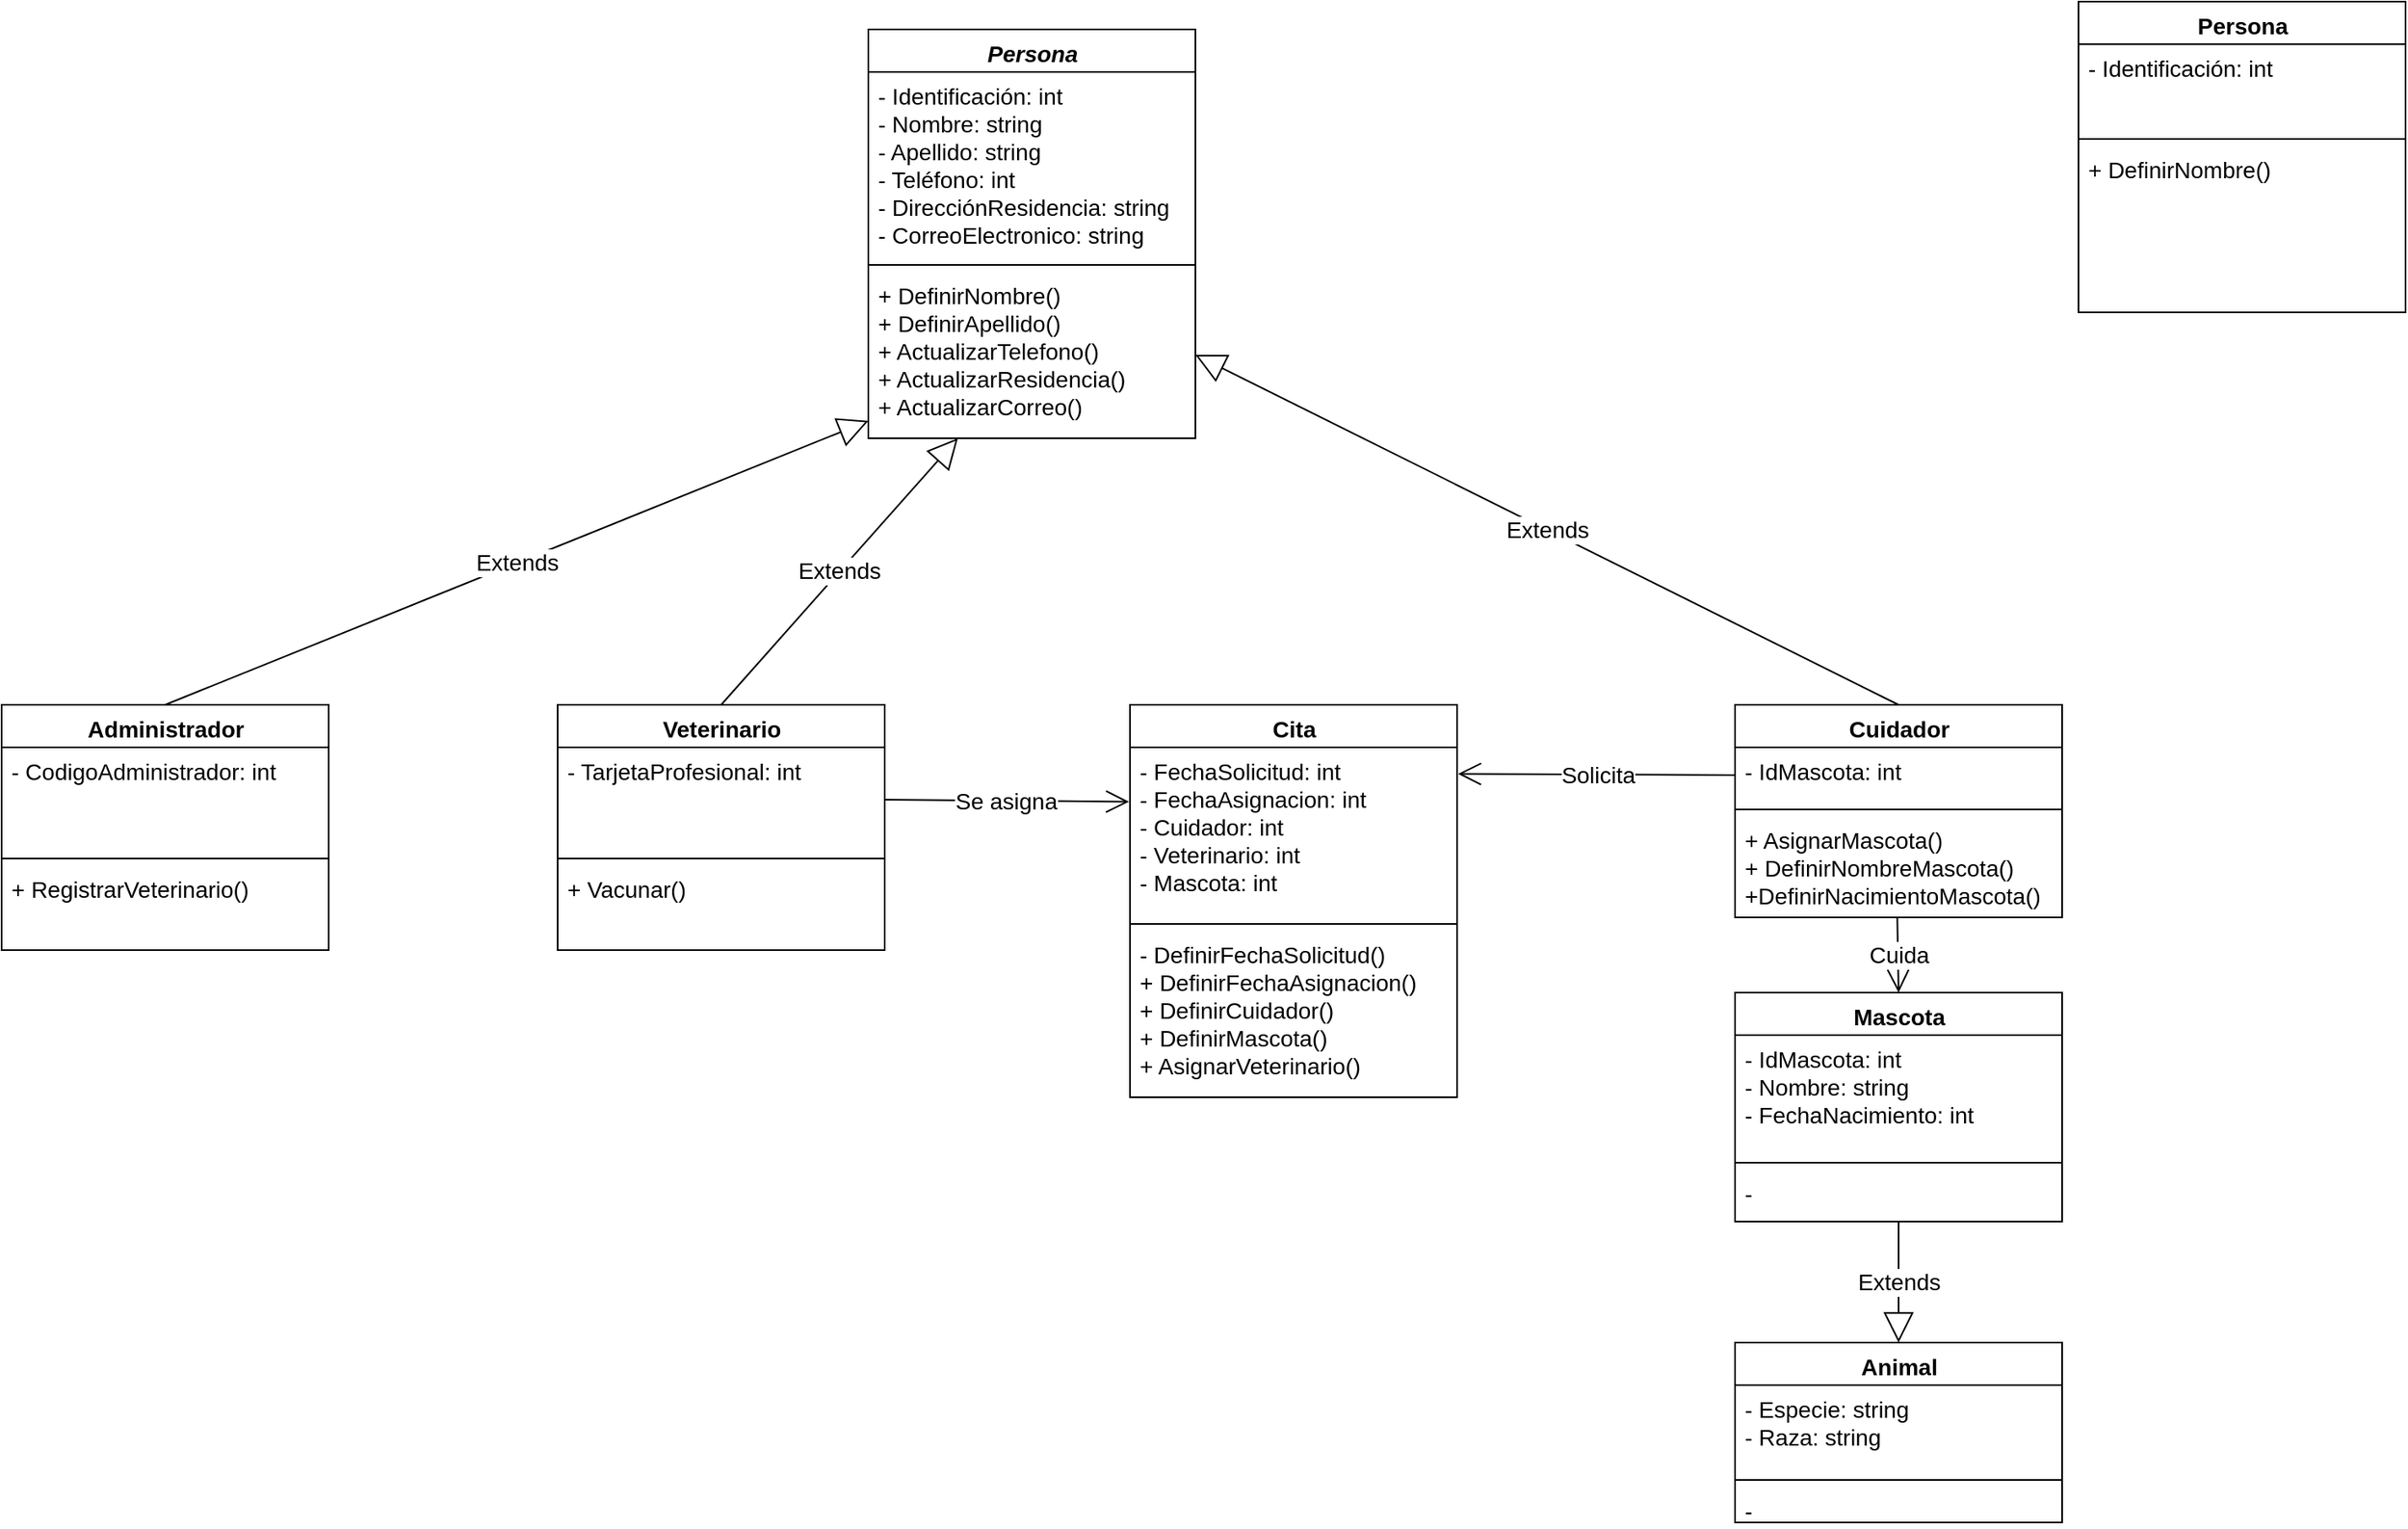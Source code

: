 <mxfile version="15.2.9" type="github" pages="3">
  <diagram id="C5RBs43oDa-KdzZeNtuy" name="Diagrama de clases">
    <mxGraphModel dx="1774" dy="1818" grid="1" gridSize="10" guides="1" tooltips="1" connect="1" arrows="1" fold="1" page="1" pageScale="1" pageWidth="1169" pageHeight="827" math="0" shadow="0">
      <root>
        <mxCell id="WIyWlLk6GJQsqaUBKTNV-0" />
        <mxCell id="WIyWlLk6GJQsqaUBKTNV-1" parent="WIyWlLk6GJQsqaUBKTNV-0" />
        <mxCell id="-j1Tto38x53j7O7jgbnA-3" value="&lt;i&gt;Persona&lt;/i&gt;" style="swimlane;fontStyle=1;align=center;verticalAlign=top;childLayout=stackLayout;horizontal=1;startSize=26;horizontalStack=0;resizeParent=1;resizeParentMax=0;resizeLast=0;collapsible=1;marginBottom=0;fontSize=14;html=1;" vertex="1" parent="WIyWlLk6GJQsqaUBKTNV-1">
          <mxGeometry x="620" y="-413" width="200" height="250" as="geometry" />
        </mxCell>
        <mxCell id="-j1Tto38x53j7O7jgbnA-4" value="- Identificación: int&#xa;- Nombre: string&#xa;- Apellido: string&#xa;- Teléfono: int&#xa;- DirecciónResidencia: string&#xa;- CorreoElectronico: string&#xa;" style="text;strokeColor=none;fillColor=none;align=left;verticalAlign=top;spacingLeft=4;spacingRight=4;overflow=hidden;rotatable=0;points=[[0,0.5],[1,0.5]];portConstraint=eastwest;fontSize=14;" vertex="1" parent="-j1Tto38x53j7O7jgbnA-3">
          <mxGeometry y="26" width="200" height="114" as="geometry" />
        </mxCell>
        <mxCell id="-j1Tto38x53j7O7jgbnA-5" value="" style="line;strokeWidth=1;fillColor=none;align=left;verticalAlign=middle;spacingTop=-1;spacingLeft=3;spacingRight=3;rotatable=0;labelPosition=right;points=[];portConstraint=eastwest;" vertex="1" parent="-j1Tto38x53j7O7jgbnA-3">
          <mxGeometry y="140" width="200" height="8" as="geometry" />
        </mxCell>
        <mxCell id="-j1Tto38x53j7O7jgbnA-6" value="+ DefinirNombre()&#xa;+ DefinirApellido()&#xa;+ ActualizarTelefono()&#xa;+ ActualizarResidencia()&#xa;+ ActualizarCorreo()" style="text;strokeColor=none;fillColor=none;align=left;verticalAlign=top;spacingLeft=4;spacingRight=4;overflow=hidden;rotatable=0;points=[[0,0.5],[1,0.5]];portConstraint=eastwest;fontSize=14;" vertex="1" parent="-j1Tto38x53j7O7jgbnA-3">
          <mxGeometry y="148" width="200" height="102" as="geometry" />
        </mxCell>
        <mxCell id="-j1Tto38x53j7O7jgbnA-7" value="Extends" style="endArrow=block;endSize=16;endFill=0;html=1;fontSize=14;exitX=0.5;exitY=0;exitDx=0;exitDy=0;" edge="1" parent="WIyWlLk6GJQsqaUBKTNV-1" source="-j1Tto38x53j7O7jgbnA-17" target="-j1Tto38x53j7O7jgbnA-6">
          <mxGeometry width="160" relative="1" as="geometry">
            <mxPoint x="145" y="60" as="sourcePoint" />
            <mxPoint x="250" y="-40" as="targetPoint" />
          </mxGeometry>
        </mxCell>
        <mxCell id="-j1Tto38x53j7O7jgbnA-8" value="Extends" style="endArrow=block;endSize=16;endFill=0;html=1;fontSize=14;exitX=0.5;exitY=0;exitDx=0;exitDy=0;" edge="1" parent="WIyWlLk6GJQsqaUBKTNV-1" source="-j1Tto38x53j7O7jgbnA-22" target="-j1Tto38x53j7O7jgbnA-6">
          <mxGeometry width="160" relative="1" as="geometry">
            <mxPoint x="489" y="60" as="sourcePoint" />
            <mxPoint x="290" y="-40" as="targetPoint" />
          </mxGeometry>
        </mxCell>
        <mxCell id="-j1Tto38x53j7O7jgbnA-13" value="Cita" style="swimlane;fontStyle=1;align=center;verticalAlign=top;childLayout=stackLayout;horizontal=1;startSize=26;horizontalStack=0;resizeParent=1;resizeParentMax=0;resizeLast=0;collapsible=1;marginBottom=0;fontSize=14;html=1;" vertex="1" parent="WIyWlLk6GJQsqaUBKTNV-1">
          <mxGeometry x="780" width="200" height="240" as="geometry" />
        </mxCell>
        <mxCell id="-j1Tto38x53j7O7jgbnA-14" value="- FechaSolicitud: int&#xa;- FechaAsignacion: int&#xa;- Cuidador: int&#xa;- Veterinario: int&#xa;- Mascota: int" style="text;strokeColor=none;fillColor=none;align=left;verticalAlign=top;spacingLeft=4;spacingRight=4;overflow=hidden;rotatable=0;points=[[0,0.5],[1,0.5]];portConstraint=eastwest;fontSize=14;" vertex="1" parent="-j1Tto38x53j7O7jgbnA-13">
          <mxGeometry y="26" width="200" height="104" as="geometry" />
        </mxCell>
        <mxCell id="-j1Tto38x53j7O7jgbnA-15" value="" style="line;strokeWidth=1;fillColor=none;align=left;verticalAlign=middle;spacingTop=-1;spacingLeft=3;spacingRight=3;rotatable=0;labelPosition=right;points=[];portConstraint=eastwest;" vertex="1" parent="-j1Tto38x53j7O7jgbnA-13">
          <mxGeometry y="130" width="200" height="8" as="geometry" />
        </mxCell>
        <mxCell id="-j1Tto38x53j7O7jgbnA-16" value="- DefinirFechaSolicitud()&#xa;+ DefinirFechaAsignacion()&#xa;+ DefinirCuidador()&#xa;+ DefinirMascota()&#xa;+ AsignarVeterinario()&#xa;" style="text;strokeColor=none;fillColor=none;align=left;verticalAlign=top;spacingLeft=4;spacingRight=4;overflow=hidden;rotatable=0;points=[[0,0.5],[1,0.5]];portConstraint=eastwest;fontSize=14;" vertex="1" parent="-j1Tto38x53j7O7jgbnA-13">
          <mxGeometry y="138" width="200" height="102" as="geometry" />
        </mxCell>
        <mxCell id="-j1Tto38x53j7O7jgbnA-17" value="Administrador" style="swimlane;fontStyle=1;align=center;verticalAlign=top;childLayout=stackLayout;horizontal=1;startSize=26;horizontalStack=0;resizeParent=1;resizeParentMax=0;resizeLast=0;collapsible=1;marginBottom=0;fontSize=14;html=1;" vertex="1" parent="WIyWlLk6GJQsqaUBKTNV-1">
          <mxGeometry x="90" width="200" height="150" as="geometry" />
        </mxCell>
        <mxCell id="-j1Tto38x53j7O7jgbnA-18" value="- CodigoAdministrador: int" style="text;strokeColor=none;fillColor=none;align=left;verticalAlign=top;spacingLeft=4;spacingRight=4;overflow=hidden;rotatable=0;points=[[0,0.5],[1,0.5]];portConstraint=eastwest;fontSize=14;" vertex="1" parent="-j1Tto38x53j7O7jgbnA-17">
          <mxGeometry y="26" width="200" height="64" as="geometry" />
        </mxCell>
        <mxCell id="-j1Tto38x53j7O7jgbnA-19" value="" style="line;strokeWidth=1;fillColor=none;align=left;verticalAlign=middle;spacingTop=-1;spacingLeft=3;spacingRight=3;rotatable=0;labelPosition=right;points=[];portConstraint=eastwest;" vertex="1" parent="-j1Tto38x53j7O7jgbnA-17">
          <mxGeometry y="90" width="200" height="8" as="geometry" />
        </mxCell>
        <mxCell id="-j1Tto38x53j7O7jgbnA-20" value="+ RegistrarVeterinario()" style="text;strokeColor=none;fillColor=none;align=left;verticalAlign=top;spacingLeft=4;spacingRight=4;overflow=hidden;rotatable=0;points=[[0,0.5],[1,0.5]];portConstraint=eastwest;fontSize=14;" vertex="1" parent="-j1Tto38x53j7O7jgbnA-17">
          <mxGeometry y="98" width="200" height="52" as="geometry" />
        </mxCell>
        <mxCell id="-j1Tto38x53j7O7jgbnA-22" value="Veterinario" style="swimlane;fontStyle=1;align=center;verticalAlign=top;childLayout=stackLayout;horizontal=1;startSize=26;horizontalStack=0;resizeParent=1;resizeParentMax=0;resizeLast=0;collapsible=1;marginBottom=0;fontSize=14;html=1;" vertex="1" parent="WIyWlLk6GJQsqaUBKTNV-1">
          <mxGeometry x="430" width="200" height="150" as="geometry" />
        </mxCell>
        <mxCell id="-j1Tto38x53j7O7jgbnA-23" value="- TarjetaProfesional: int" style="text;strokeColor=none;fillColor=none;align=left;verticalAlign=top;spacingLeft=4;spacingRight=4;overflow=hidden;rotatable=0;points=[[0,0.5],[1,0.5]];portConstraint=eastwest;fontSize=14;" vertex="1" parent="-j1Tto38x53j7O7jgbnA-22">
          <mxGeometry y="26" width="200" height="64" as="geometry" />
        </mxCell>
        <mxCell id="-j1Tto38x53j7O7jgbnA-24" value="" style="line;strokeWidth=1;fillColor=none;align=left;verticalAlign=middle;spacingTop=-1;spacingLeft=3;spacingRight=3;rotatable=0;labelPosition=right;points=[];portConstraint=eastwest;" vertex="1" parent="-j1Tto38x53j7O7jgbnA-22">
          <mxGeometry y="90" width="200" height="8" as="geometry" />
        </mxCell>
        <mxCell id="-j1Tto38x53j7O7jgbnA-25" value="+ Vacunar()&#xa;" style="text;strokeColor=none;fillColor=none;align=left;verticalAlign=top;spacingLeft=4;spacingRight=4;overflow=hidden;rotatable=0;points=[[0,0.5],[1,0.5]];portConstraint=eastwest;fontSize=14;" vertex="1" parent="-j1Tto38x53j7O7jgbnA-22">
          <mxGeometry y="98" width="200" height="52" as="geometry" />
        </mxCell>
        <mxCell id="-j1Tto38x53j7O7jgbnA-26" value="Persona" style="swimlane;fontStyle=1;align=center;verticalAlign=top;childLayout=stackLayout;horizontal=1;startSize=26;horizontalStack=0;resizeParent=1;resizeParentMax=0;resizeLast=0;collapsible=1;marginBottom=0;fontSize=14;html=1;" vertex="1" parent="WIyWlLk6GJQsqaUBKTNV-1">
          <mxGeometry x="1360" y="-430" width="200" height="190" as="geometry" />
        </mxCell>
        <mxCell id="-j1Tto38x53j7O7jgbnA-27" value="- Identificación: int&#xa;" style="text;strokeColor=none;fillColor=none;align=left;verticalAlign=top;spacingLeft=4;spacingRight=4;overflow=hidden;rotatable=0;points=[[0,0.5],[1,0.5]];portConstraint=eastwest;fontSize=14;" vertex="1" parent="-j1Tto38x53j7O7jgbnA-26">
          <mxGeometry y="26" width="200" height="54" as="geometry" />
        </mxCell>
        <mxCell id="-j1Tto38x53j7O7jgbnA-28" value="" style="line;strokeWidth=1;fillColor=none;align=left;verticalAlign=middle;spacingTop=-1;spacingLeft=3;spacingRight=3;rotatable=0;labelPosition=right;points=[];portConstraint=eastwest;" vertex="1" parent="-j1Tto38x53j7O7jgbnA-26">
          <mxGeometry y="80" width="200" height="8" as="geometry" />
        </mxCell>
        <mxCell id="-j1Tto38x53j7O7jgbnA-29" value="+ DefinirNombre()&#xa;" style="text;strokeColor=none;fillColor=none;align=left;verticalAlign=top;spacingLeft=4;spacingRight=4;overflow=hidden;rotatable=0;points=[[0,0.5],[1,0.5]];portConstraint=eastwest;fontSize=14;" vertex="1" parent="-j1Tto38x53j7O7jgbnA-26">
          <mxGeometry y="88" width="200" height="102" as="geometry" />
        </mxCell>
        <mxCell id="-j1Tto38x53j7O7jgbnA-30" value="Cuidador" style="swimlane;fontStyle=1;align=center;verticalAlign=top;childLayout=stackLayout;horizontal=1;startSize=26;horizontalStack=0;resizeParent=1;resizeParentMax=0;resizeLast=0;collapsible=1;marginBottom=0;fontSize=14;html=1;" vertex="1" parent="WIyWlLk6GJQsqaUBKTNV-1">
          <mxGeometry x="1150" width="200" height="130" as="geometry" />
        </mxCell>
        <mxCell id="-j1Tto38x53j7O7jgbnA-31" value="- IdMascota: int" style="text;strokeColor=none;fillColor=none;align=left;verticalAlign=top;spacingLeft=4;spacingRight=4;overflow=hidden;rotatable=0;points=[[0,0.5],[1,0.5]];portConstraint=eastwest;fontSize=14;" vertex="1" parent="-j1Tto38x53j7O7jgbnA-30">
          <mxGeometry y="26" width="200" height="34" as="geometry" />
        </mxCell>
        <mxCell id="-j1Tto38x53j7O7jgbnA-32" value="" style="line;strokeWidth=1;fillColor=none;align=left;verticalAlign=middle;spacingTop=-1;spacingLeft=3;spacingRight=3;rotatable=0;labelPosition=right;points=[];portConstraint=eastwest;" vertex="1" parent="-j1Tto38x53j7O7jgbnA-30">
          <mxGeometry y="60" width="200" height="8" as="geometry" />
        </mxCell>
        <mxCell id="-j1Tto38x53j7O7jgbnA-33" value="+ AsignarMascota()&#xa;+ DefinirNombreMascota()&#xa;+DefinirNacimientoMascota()" style="text;strokeColor=none;fillColor=none;align=left;verticalAlign=top;spacingLeft=4;spacingRight=4;overflow=hidden;rotatable=0;points=[[0,0.5],[1,0.5]];portConstraint=eastwest;fontSize=14;" vertex="1" parent="-j1Tto38x53j7O7jgbnA-30">
          <mxGeometry y="68" width="200" height="62" as="geometry" />
        </mxCell>
        <mxCell id="-j1Tto38x53j7O7jgbnA-34" value="Mascota" style="swimlane;fontStyle=1;align=center;verticalAlign=top;childLayout=stackLayout;horizontal=1;startSize=26;horizontalStack=0;resizeParent=1;resizeParentMax=0;resizeLast=0;collapsible=1;marginBottom=0;fontSize=14;html=1;" vertex="1" parent="WIyWlLk6GJQsqaUBKTNV-1">
          <mxGeometry x="1150" y="176" width="200" height="140" as="geometry" />
        </mxCell>
        <mxCell id="-j1Tto38x53j7O7jgbnA-35" value="- IdMascota: int&#xa;- Nombre: string&#xa;- FechaNacimiento: int" style="text;strokeColor=none;fillColor=none;align=left;verticalAlign=top;spacingLeft=4;spacingRight=4;overflow=hidden;rotatable=0;points=[[0,0.5],[1,0.5]];portConstraint=eastwest;fontSize=14;" vertex="1" parent="-j1Tto38x53j7O7jgbnA-34">
          <mxGeometry y="26" width="200" height="74" as="geometry" />
        </mxCell>
        <mxCell id="-j1Tto38x53j7O7jgbnA-36" value="" style="line;strokeWidth=1;fillColor=none;align=left;verticalAlign=middle;spacingTop=-1;spacingLeft=3;spacingRight=3;rotatable=0;labelPosition=right;points=[];portConstraint=eastwest;" vertex="1" parent="-j1Tto38x53j7O7jgbnA-34">
          <mxGeometry y="100" width="200" height="8" as="geometry" />
        </mxCell>
        <mxCell id="-j1Tto38x53j7O7jgbnA-37" value="-" style="text;strokeColor=none;fillColor=none;align=left;verticalAlign=top;spacingLeft=4;spacingRight=4;overflow=hidden;rotatable=0;points=[[0,0.5],[1,0.5]];portConstraint=eastwest;fontSize=14;" vertex="1" parent="-j1Tto38x53j7O7jgbnA-34">
          <mxGeometry y="108" width="200" height="32" as="geometry" />
        </mxCell>
        <mxCell id="-j1Tto38x53j7O7jgbnA-38" value="Animal" style="swimlane;fontStyle=1;align=center;verticalAlign=top;childLayout=stackLayout;horizontal=1;startSize=26;horizontalStack=0;resizeParent=1;resizeParentMax=0;resizeLast=0;collapsible=1;marginBottom=0;fontSize=14;html=1;" vertex="1" parent="WIyWlLk6GJQsqaUBKTNV-1">
          <mxGeometry x="1150" y="390" width="200" height="110" as="geometry" />
        </mxCell>
        <mxCell id="-j1Tto38x53j7O7jgbnA-39" value="- Especie: string&#xa;- Raza: string" style="text;strokeColor=none;fillColor=none;align=left;verticalAlign=top;spacingLeft=4;spacingRight=4;overflow=hidden;rotatable=0;points=[[0,0.5],[1,0.5]];portConstraint=eastwest;fontSize=14;" vertex="1" parent="-j1Tto38x53j7O7jgbnA-38">
          <mxGeometry y="26" width="200" height="54" as="geometry" />
        </mxCell>
        <mxCell id="-j1Tto38x53j7O7jgbnA-40" value="" style="line;strokeWidth=1;fillColor=none;align=left;verticalAlign=middle;spacingTop=-1;spacingLeft=3;spacingRight=3;rotatable=0;labelPosition=right;points=[];portConstraint=eastwest;" vertex="1" parent="-j1Tto38x53j7O7jgbnA-38">
          <mxGeometry y="80" width="200" height="8" as="geometry" />
        </mxCell>
        <mxCell id="-j1Tto38x53j7O7jgbnA-41" value="-" style="text;strokeColor=none;fillColor=none;align=left;verticalAlign=top;spacingLeft=4;spacingRight=4;overflow=hidden;rotatable=0;points=[[0,0.5],[1,0.5]];portConstraint=eastwest;fontSize=14;" vertex="1" parent="-j1Tto38x53j7O7jgbnA-38">
          <mxGeometry y="88" width="200" height="22" as="geometry" />
        </mxCell>
        <mxCell id="-j1Tto38x53j7O7jgbnA-42" value="Extends" style="endArrow=block;endSize=16;endFill=0;html=1;fontSize=14;entryX=0.5;entryY=0;entryDx=0;entryDy=0;" edge="1" parent="WIyWlLk6GJQsqaUBKTNV-1" source="-j1Tto38x53j7O7jgbnA-37" target="-j1Tto38x53j7O7jgbnA-38">
          <mxGeometry width="160" relative="1" as="geometry">
            <mxPoint x="745" y="-20" as="sourcePoint" />
            <mxPoint x="585" y="-90" as="targetPoint" />
          </mxGeometry>
        </mxCell>
        <mxCell id="-j1Tto38x53j7O7jgbnA-43" value="Solicita" style="endArrow=open;endFill=1;endSize=12;html=1;fontSize=14;entryX=1.003;entryY=0.156;entryDx=0;entryDy=0;exitX=0;exitY=0.5;exitDx=0;exitDy=0;entryPerimeter=0;" edge="1" parent="WIyWlLk6GJQsqaUBKTNV-1" source="-j1Tto38x53j7O7jgbnA-31" target="-j1Tto38x53j7O7jgbnA-14">
          <mxGeometry width="160" relative="1" as="geometry">
            <mxPoint x="710" y="240" as="sourcePoint" />
            <mxPoint x="870" y="240" as="targetPoint" />
          </mxGeometry>
        </mxCell>
        <mxCell id="-j1Tto38x53j7O7jgbnA-44" value="Cuida" style="endArrow=open;endFill=1;endSize=12;html=1;fontSize=14;entryX=0.5;entryY=0;entryDx=0;entryDy=0;exitX=0.496;exitY=1.004;exitDx=0;exitDy=0;exitPerimeter=0;" edge="1" parent="WIyWlLk6GJQsqaUBKTNV-1" source="-j1Tto38x53j7O7jgbnA-33" target="-j1Tto38x53j7O7jgbnA-34">
          <mxGeometry width="160" relative="1" as="geometry">
            <mxPoint x="1200" y="140" as="sourcePoint" />
            <mxPoint x="695" y="347" as="targetPoint" />
          </mxGeometry>
        </mxCell>
        <mxCell id="Za7RKyg9l19MiMVU4khS-1" value="Extends" style="endArrow=block;endSize=16;endFill=0;html=1;fontSize=14;exitX=0.5;exitY=0;exitDx=0;exitDy=0;entryX=1;entryY=0.5;entryDx=0;entryDy=0;" edge="1" parent="WIyWlLk6GJQsqaUBKTNV-1" source="-j1Tto38x53j7O7jgbnA-30" target="-j1Tto38x53j7O7jgbnA-6">
          <mxGeometry width="160" relative="1" as="geometry">
            <mxPoint x="510" y="40" as="sourcePoint" />
            <mxPoint x="350" y="-30" as="targetPoint" />
          </mxGeometry>
        </mxCell>
        <mxCell id="br5mzD6mWOKQ-B5tfDRk-1" value="Se asigna" style="endArrow=open;endFill=1;endSize=12;html=1;fontSize=14;entryX=-0.003;entryY=0.32;entryDx=0;entryDy=0;exitX=1;exitY=0.5;exitDx=0;exitDy=0;entryPerimeter=0;" edge="1" parent="WIyWlLk6GJQsqaUBKTNV-1" source="-j1Tto38x53j7O7jgbnA-23" target="-j1Tto38x53j7O7jgbnA-14">
          <mxGeometry width="160" relative="1" as="geometry">
            <mxPoint x="800" y="140" as="sourcePoint" />
            <mxPoint x="630" y="155" as="targetPoint" />
          </mxGeometry>
        </mxCell>
      </root>
    </mxGraphModel>
  </diagram>
  <diagram id="2gtz5q7M9fFHKk9hKONm" name="Diagrama conceptual">
    <mxGraphModel dx="1242" dy="694" grid="1" gridSize="10" guides="1" tooltips="1" connect="1" arrows="1" fold="1" page="1" pageScale="1" pageWidth="1100" pageHeight="850" math="0" shadow="0">
      <root>
        <mxCell id="S7a9wSB8qN4bWD5m6WMd-0" />
        <mxCell id="S7a9wSB8qN4bWD5m6WMd-1" parent="S7a9wSB8qN4bWD5m6WMd-0" />
        <mxCell id="tMFODE6xpzIyIaXt-0v9-3" value="Veterinario" style="sketch=0;aspect=fixed;html=1;points=[];align=center;image;fontSize=12;image=img/lib/mscae/Person.svg;" vertex="1" parent="S7a9wSB8qN4bWD5m6WMd-1">
          <mxGeometry x="240" y="160" width="37" height="50" as="geometry" />
        </mxCell>
        <mxCell id="tMFODE6xpzIyIaXt-0v9-5" value="Administrador&lt;br&gt;" style="sketch=0;aspect=fixed;html=1;points=[];align=center;image;fontSize=12;image=img/lib/mscae/Person.svg;" vertex="1" parent="S7a9wSB8qN4bWD5m6WMd-1">
          <mxGeometry x="50" y="156" width="37" height="50" as="geometry" />
        </mxCell>
        <mxCell id="tMFODE6xpzIyIaXt-0v9-6" value="Cuidador" style="sketch=0;aspect=fixed;html=1;points=[];align=center;image;fontSize=12;image=img/lib/mscae/Person.svg;" vertex="1" parent="S7a9wSB8qN4bWD5m6WMd-1">
          <mxGeometry x="240" y="420" width="37" height="50" as="geometry" />
        </mxCell>
        <mxCell id="tMFODE6xpzIyIaXt-0v9-7" value="Vacunas" style="shape=image;html=1;verticalAlign=top;verticalLabelPosition=bottom;labelBackgroundColor=#ffffff;imageAspect=0;aspect=fixed;image=https://cdn4.iconfinder.com/data/icons/coronavirus-1/512/wuhan-coronavirus-virus-outbreak-20-128.png" vertex="1" parent="S7a9wSB8qN4bWD5m6WMd-1">
          <mxGeometry x="520" y="156" width="58" height="58" as="geometry" />
        </mxCell>
        <mxCell id="tMFODE6xpzIyIaXt-0v9-9" value="Plan de vacunas" style="shadow=0;dashed=0;html=1;strokeColor=none;fillColor=#4495D1;labelPosition=center;verticalLabelPosition=bottom;verticalAlign=top;align=center;outlineConnect=0;shape=mxgraph.veeam.failover_plan;" vertex="1" parent="S7a9wSB8qN4bWD5m6WMd-1">
          <mxGeometry x="610" y="296.8" width="38.4" height="54.4" as="geometry" />
        </mxCell>
        <mxCell id="tMFODE6xpzIyIaXt-0v9-10" value="" style="shape=image;html=1;verticalAlign=top;verticalLabelPosition=bottom;labelBackgroundColor=#ffffff;imageAspect=0;aspect=fixed;image=https://cdn2.iconfinder.com/data/icons/japan-flat-2/340/dog_pet_animal_japanese_shiba_inu_japan-128.png" vertex="1" parent="S7a9wSB8qN4bWD5m6WMd-1">
          <mxGeometry x="366" y="300" width="48" height="48" as="geometry" />
        </mxCell>
        <mxCell id="tMFODE6xpzIyIaXt-0v9-16" value="Registra" style="endArrow=classic;html=1;" edge="1" parent="S7a9wSB8qN4bWD5m6WMd-1" source="tMFODE6xpzIyIaXt-0v9-5" target="tMFODE6xpzIyIaXt-0v9-3">
          <mxGeometry width="50" height="50" relative="1" as="geometry">
            <mxPoint x="110" y="230" as="sourcePoint" />
            <mxPoint x="160" y="180" as="targetPoint" />
          </mxGeometry>
        </mxCell>
        <mxCell id="tMFODE6xpzIyIaXt-0v9-17" value="Solicita Cita" style="rounded=1;whiteSpace=wrap;html=1;fillColor=#f5f5f5;strokeColor=#666666;fontColor=#333333;" vertex="1" parent="S7a9wSB8qN4bWD5m6WMd-1">
          <mxGeometry x="50" y="313.6" width="90" height="34.4" as="geometry" />
        </mxCell>
        <mxCell id="tMFODE6xpzIyIaXt-0v9-18" value="Usa" style="endArrow=classic;html=1;" edge="1" parent="S7a9wSB8qN4bWD5m6WMd-1" source="tMFODE6xpzIyIaXt-0v9-3" target="tMFODE6xpzIyIaXt-0v9-7">
          <mxGeometry width="50" height="50" relative="1" as="geometry">
            <mxPoint x="330" y="210" as="sourcePoint" />
            <mxPoint x="380" y="160" as="targetPoint" />
          </mxGeometry>
        </mxCell>
        <mxCell id="tMFODE6xpzIyIaXt-0v9-19" value="Atiende" style="endArrow=classic;html=1;" edge="1" parent="S7a9wSB8qN4bWD5m6WMd-1" source="tMFODE6xpzIyIaXt-0v9-3" target="tMFODE6xpzIyIaXt-0v9-10">
          <mxGeometry width="50" height="50" relative="1" as="geometry">
            <mxPoint x="287.0" y="195" as="sourcePoint" />
            <mxPoint x="530" y="195" as="targetPoint" />
          </mxGeometry>
        </mxCell>
        <mxCell id="tMFODE6xpzIyIaXt-0v9-20" value="Tiene" style="endArrow=classic;html=1;" edge="1" parent="S7a9wSB8qN4bWD5m6WMd-1" source="tMFODE6xpzIyIaXt-0v9-10" target="tMFODE6xpzIyIaXt-0v9-9">
          <mxGeometry width="50" height="50" relative="1" as="geometry">
            <mxPoint x="470.0" y="213.995" as="sourcePoint" />
            <mxPoint x="530" y="420" as="targetPoint" />
          </mxGeometry>
        </mxCell>
        <mxCell id="tMFODE6xpzIyIaXt-0v9-25" value="Historia clinica" style="rounded=1;whiteSpace=wrap;html=1;fillColor=#f5f5f5;strokeColor=#666666;fontColor=#333333;" vertex="1" parent="S7a9wSB8qN4bWD5m6WMd-1">
          <mxGeometry x="480" y="427.8" width="90" height="34.4" as="geometry" />
        </mxCell>
        <mxCell id="tMFODE6xpzIyIaXt-0v9-27" value="Solicita" style="endArrow=classic;html=1;entryX=1;entryY=0.75;entryDx=0;entryDy=0;" edge="1" parent="S7a9wSB8qN4bWD5m6WMd-1" source="tMFODE6xpzIyIaXt-0v9-6" target="tMFODE6xpzIyIaXt-0v9-17">
          <mxGeometry width="50" height="50" relative="1" as="geometry">
            <mxPoint x="320.0" y="459.995" as="sourcePoint" />
            <mxPoint x="410.295" y="555.44" as="targetPoint" />
          </mxGeometry>
        </mxCell>
        <mxCell id="tMFODE6xpzIyIaXt-0v9-28" value="Se asigna" style="endArrow=classic;html=1;" edge="1" parent="S7a9wSB8qN4bWD5m6WMd-1" source="tMFODE6xpzIyIaXt-0v9-3" target="tMFODE6xpzIyIaXt-0v9-17">
          <mxGeometry width="50" height="50" relative="1" as="geometry">
            <mxPoint x="250" y="413.197" as="sourcePoint" />
            <mxPoint x="230" y="330" as="targetPoint" />
          </mxGeometry>
        </mxCell>
        <mxCell id="tMFODE6xpzIyIaXt-0v9-29" value="Cuida" style="endArrow=classic;html=1;" edge="1" parent="S7a9wSB8qN4bWD5m6WMd-1" source="tMFODE6xpzIyIaXt-0v9-6" target="tMFODE6xpzIyIaXt-0v9-10">
          <mxGeometry width="50" height="50" relative="1" as="geometry">
            <mxPoint x="360" y="340" as="sourcePoint" />
            <mxPoint x="410" y="290" as="targetPoint" />
          </mxGeometry>
        </mxCell>
        <mxCell id="tMFODE6xpzIyIaXt-0v9-31" value="Tiene" style="endArrow=classic;html=1;" edge="1" parent="S7a9wSB8qN4bWD5m6WMd-1" source="tMFODE6xpzIyIaXt-0v9-10" target="tMFODE6xpzIyIaXt-0v9-25">
          <mxGeometry width="50" height="50" relative="1" as="geometry">
            <mxPoint x="360" y="340" as="sourcePoint" />
            <mxPoint x="410" y="290" as="targetPoint" />
          </mxGeometry>
        </mxCell>
        <mxCell id="tMFODE6xpzIyIaXt-0v9-34" value="Diagnostico" style="rounded=1;whiteSpace=wrap;html=1;fillColor=#f5f5f5;strokeColor=#666666;fontColor=#333333;" vertex="1" parent="S7a9wSB8qN4bWD5m6WMd-1">
          <mxGeometry x="690" y="427.8" width="90" height="34.4" as="geometry" />
        </mxCell>
        <mxCell id="tMFODE6xpzIyIaXt-0v9-35" value="" style="endArrow=classic;html=1;exitX=1;exitY=0.5;exitDx=0;exitDy=0;entryX=0;entryY=0.5;entryDx=0;entryDy=0;" edge="1" parent="S7a9wSB8qN4bWD5m6WMd-1" source="tMFODE6xpzIyIaXt-0v9-25" target="tMFODE6xpzIyIaXt-0v9-34">
          <mxGeometry width="50" height="50" relative="1" as="geometry">
            <mxPoint x="650" y="250" as="sourcePoint" />
            <mxPoint x="710" y="437" as="targetPoint" />
          </mxGeometry>
        </mxCell>
        <mxCell id="tMFODE6xpzIyIaXt-0v9-36" value="Autoregistro" style="shape=image;html=1;verticalAlign=top;verticalLabelPosition=bottom;labelBackgroundColor=#ffffff;imageAspect=0;aspect=fixed;image=https://cdn4.iconfinder.com/data/icons/music-ui-solid-24px/24/repeat_replay_arrow_loop_cycle-2-128.png" vertex="1" parent="S7a9wSB8qN4bWD5m6WMd-1">
          <mxGeometry x="190" y="450" width="45.6" height="45.6" as="geometry" />
        </mxCell>
        <mxCell id="tMFODE6xpzIyIaXt-0v9-37" value="" style="endArrow=classic;html=1;" edge="1" parent="S7a9wSB8qN4bWD5m6WMd-1" source="tMFODE6xpzIyIaXt-0v9-6" target="tMFODE6xpzIyIaXt-0v9-25">
          <mxGeometry width="50" height="50" relative="1" as="geometry">
            <mxPoint x="360" y="340" as="sourcePoint" />
            <mxPoint x="410" y="290" as="targetPoint" />
          </mxGeometry>
        </mxCell>
      </root>
    </mxGraphModel>
  </diagram>
  <diagram id="t9j4fwIi0588aJWdHTVK" name="Entidad relacion">
    <mxGraphModel dx="1242" dy="694" grid="1" gridSize="10" guides="1" tooltips="1" connect="1" arrows="1" fold="1" page="1" pageScale="1" pageWidth="1169" pageHeight="827" math="0" shadow="0">
      <root>
        <mxCell id="sDra5znRwBIvPfDKuIsq-0" />
        <mxCell id="sDra5znRwBIvPfDKuIsq-1" parent="sDra5znRwBIvPfDKuIsq-0" />
      </root>
    </mxGraphModel>
  </diagram>
</mxfile>
